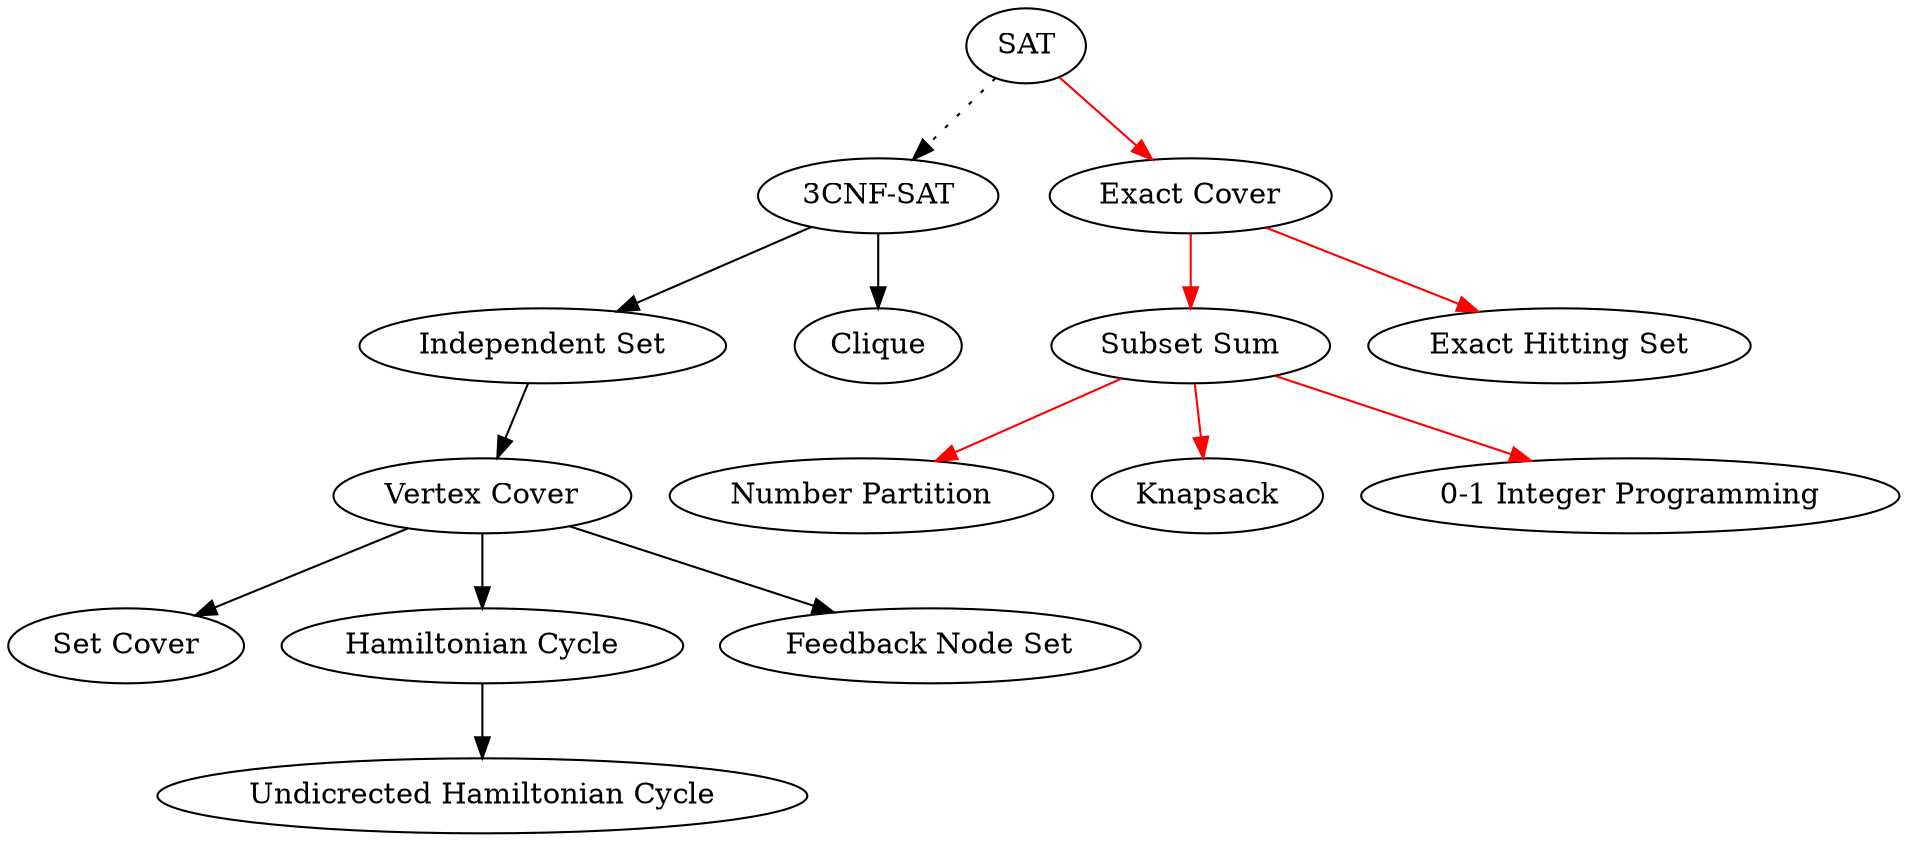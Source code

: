 digraph reductions {
cnf_sat [label="3CNF-SAT"];
is [label="Independent Set"];
vc [label="Vertex Cover"];
sc [label="Set Cover"];
clique [label="Clique"];
hc [label="Hamiltonian Cycle"];
uhc [label="Undicrected Hamiltonian Cycle"];
fns [label="Feedback Node Set"];
sat [label="SAT"];
xc [label="Exact Cover"];
ss [label="Subset Sum"];
part [label="Number Partition"];
ks [label="Knapsack"];
ip [label="0-1 Integer Programming"];
hs [label="Exact Hitting Set"];
cnf_sat -> is -> vc -> sc;
cnf_sat -> clique;
hc -> uhc;
vc -> fns;
vc -> hc;
sat -> cnf_sat [style=dotted];
sat -> xc -> ss -> part [color=red];
ss -> ks [color=red];
ss -> ip [color=red];
xc -> hs [color=red];
}
